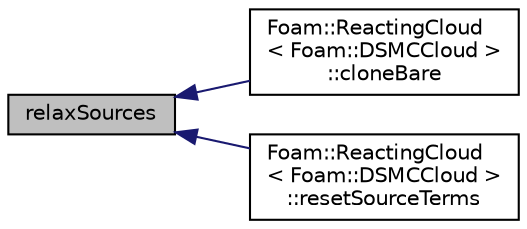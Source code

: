 digraph "relaxSources"
{
  bgcolor="transparent";
  edge [fontname="Helvetica",fontsize="10",labelfontname="Helvetica",labelfontsize="10"];
  node [fontname="Helvetica",fontsize="10",shape=record];
  rankdir="LR";
  Node73 [label="relaxSources",height=0.2,width=0.4,color="black", fillcolor="grey75", style="filled", fontcolor="black"];
  Node73 -> Node74 [dir="back",color="midnightblue",fontsize="10",style="solid",fontname="Helvetica"];
  Node74 [label="Foam::ReactingCloud\l\< Foam::DSMCCloud \>\l::cloneBare",height=0.2,width=0.4,color="black",URL="$a24941.html#a519c85b79b984c70934c244a934588ca",tooltip="Construct and return bare clone based on (this) with new name. "];
  Node73 -> Node75 [dir="back",color="midnightblue",fontsize="10",style="solid",fontname="Helvetica"];
  Node75 [label="Foam::ReactingCloud\l\< Foam::DSMCCloud \>\l::resetSourceTerms",height=0.2,width=0.4,color="black",URL="$a24941.html#acf214ed9b415b06b398e6fff63b72de0",tooltip="Reset the cloud source terms. "];
}
